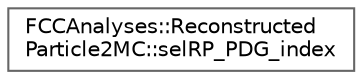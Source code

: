 digraph "Graphical Class Hierarchy"
{
 // LATEX_PDF_SIZE
  bgcolor="transparent";
  edge [fontname=Helvetica,fontsize=10,labelfontname=Helvetica,labelfontsize=10];
  node [fontname=Helvetica,fontsize=10,shape=box,height=0.2,width=0.4];
  rankdir="LR";
  Node0 [id="Node000000",label="FCCAnalyses::Reconstructed\lParticle2MC::selRP_PDG_index",height=0.2,width=0.4,color="grey40", fillcolor="white", style="filled",URL="$structFCCAnalyses_1_1ReconstructedParticle2MC_1_1selRP__PDG__index.html",tooltip="select ReconstructedParticles matched with a MC particle of a given PDG_id"];
}
